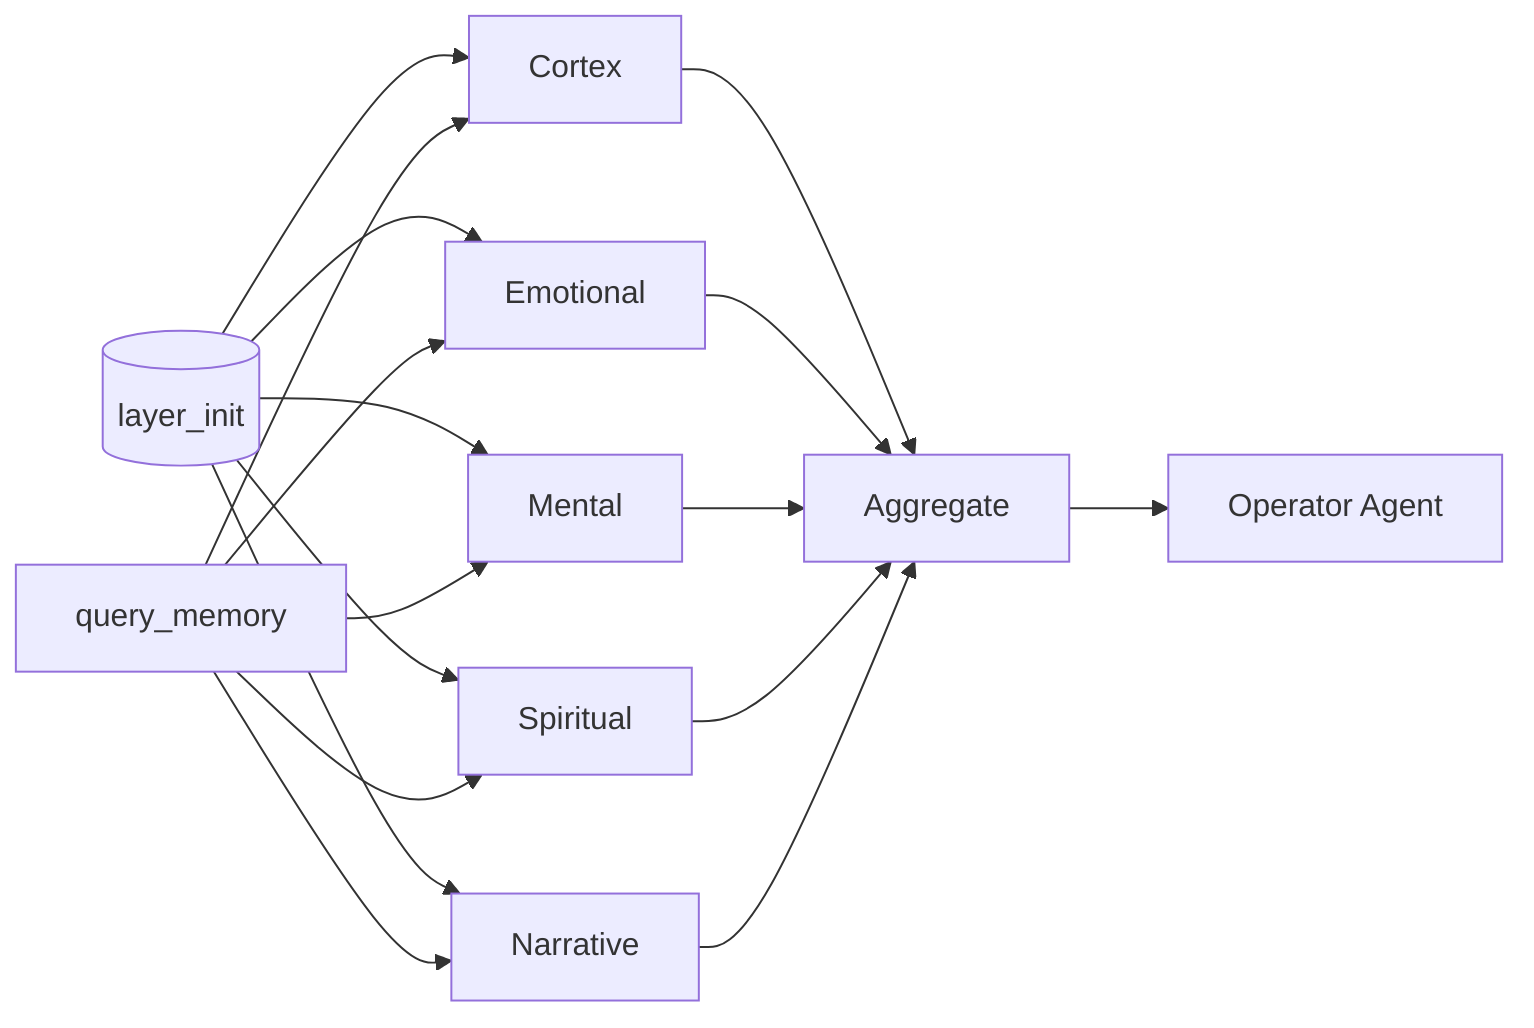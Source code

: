 flowchart LR
    layer_init[(layer_init)] --> Cortex
    layer_init --> Emotional
    layer_init --> Mental
    layer_init --> Spiritual
    layer_init --> Narrative

    Query[query_memory] --> Cortex
    Query --> Emotional
    Query --> Mental
    Query --> Spiritual
    Query --> Narrative

    Cortex --> Aggregate
    Emotional --> Aggregate
    Mental --> Aggregate
    Spiritual --> Aggregate
    Narrative --> Aggregate

    Aggregate --> OperatorAgent[Operator Agent]